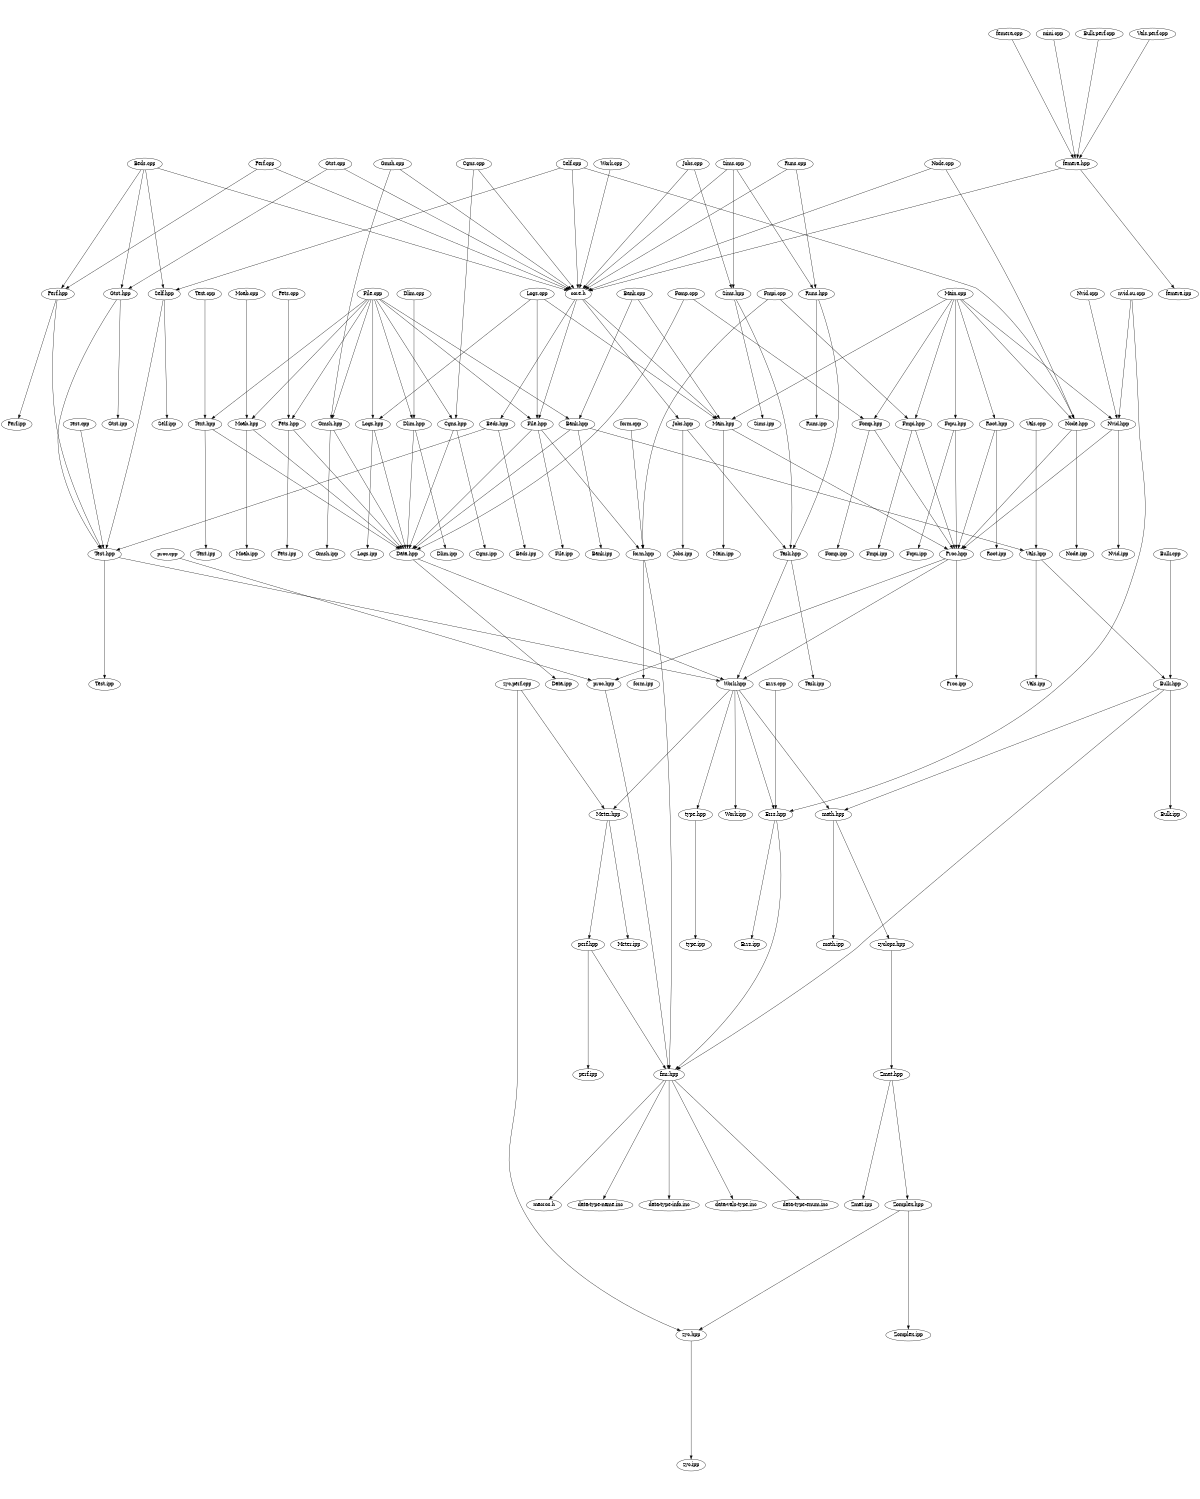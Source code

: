 digraph "source tree" {
    overlap=scale;
    size="8,10";
    ratio="fill";
    fontsize="16";
    fontname="Helvetica";
	clusterrank="local";
	"Logs.cpp" -> "Logs.hpp"
	"Self.cpp" -> "Self.hpp"
	"Fcpu.hpp" -> "Fcpu.ipp"
	"Main.cpp" -> "Fmpi.hpp"
	"Perf.hpp" -> "Test.hpp"
	"Jobs.hpp" -> "Task.hpp"
	"Jobs.cpp" -> "Sims.hpp"
	"Bank.hpp" -> "Data.hpp"
	"File.cpp" -> "File.hpp"
	"fmr.hpp" -> "data-type-info.inc"
	"core.h" -> "Main.hpp"
	"Logs.cpp" -> "Main.hpp"
	"Nvid.hpp" -> "Proc.hpp"
	"form.hpp" -> "fmr.hpp"
	"Fomp.hpp" -> "Proc.hpp"
	"femera.cpp" -> "femera.hpp"
	"Logs.hpp" -> "Data.hpp"
	"Bank.cpp" -> "Main.hpp"
	"fmr.hpp" -> "data-vals-type.inc"
	"Gmsh.hpp" -> "Gmsh.ipp"
	"Fmpi.hpp" -> "Proc.hpp"
	"Beds.cpp" -> "Gtst.hpp"
	"Work.hpp" -> "Errs.hpp"
	"Gmsh.cpp" -> "Gmsh.hpp"
	"zyc.perf.cpp" -> "Meter.hpp"
	"math.hpp" -> "zyclops.hpp"
	"perf.hpp" -> "perf.ipp"
	"proc.hpp" -> "fmr.hpp"
	"Proc.hpp" -> "Proc.ipp"
	"Logs.hpp" -> "Logs.ipp"
	"File.cpp" -> "Bank.hpp"
	"Vals.hpp" -> "Vals.ipp"
	"Node.cpp" -> "core.h"
	"Data.hpp" -> "Data.ipp"
	"core.h" -> "Jobs.hpp"
	"Fomp.hpp" -> "Fomp.ipp"
	"File.hpp" -> "form.hpp"
	"Bank.hpp" -> "Vals.hpp"
	"File.cpp" -> "Logs.hpp"
	"Bank.cpp" -> "Bank.hpp"
	"Text.hpp" -> "Text.ipp"
	"Root.hpp" -> "Root.ipp"
	"Fmpi.hpp" -> "Fmpi.ipp"
	"mini.cpp" -> "femera.hpp"
	"math.hpp" -> "math.ipp"
	"fmr.hpp" -> "data-type-enum.inc"
	"Moab.hpp" -> "Data.hpp"
	"Task.hpp" -> "Task.ipp"
	"Self.cpp" -> "Node.hpp"
	"Work.hpp" -> "math.hpp"
	"Work.hpp" -> "Work.ipp"
	"Gtst.hpp" -> "Test.hpp"
	"Bulk.perf.cpp" -> "femera.hpp"
	"Zmat.hpp" -> "Zmat.ipp"
	"Moab.hpp" -> "Moab.ipp"
	"Node.hpp" -> "Proc.hpp"
	"Nvid.cpp" -> "Nvid.hpp"
	"Runs.hpp" -> "Task.hpp"
	"fmr.hpp" -> "macros.h"
	"Beds.hpp" -> "Beds.ipp"
	"Errs.cpp" -> "Errs.hpp"
	"Task.hpp" -> "Work.hpp"
	"Vals.perf.cpp" -> "femera.hpp"
	"Sims.cpp" -> "Sims.hpp"
	"Logs.cpp" -> "File.hpp"
	"Main.hpp" -> "Proc.hpp"
	"Gtst.cpp" -> "core.h"
	"Gtst.cpp" -> "Gtst.hpp"
	"Self.cpp" -> "core.h"
	"Pets.hpp" -> "Data.hpp"
	"Zmat.hpp" -> "Zomplex.hpp"
	"Work.hpp" -> "type.hpp"
	"femera.hpp" -> "femera.ipp"
	"Main.cpp" -> "Nvid.hpp"
	"Cgns.hpp" -> "Cgns.ipp"
	"zyclops.hpp" -> "Zmat.hpp"
	"Zomplex.hpp" -> "zyc.hpp"
	"nvid.cu.cpp" -> "Nvid.hpp"
	"Bulk.cpp" -> "Bulk.hpp"
	"File.cpp" -> "Dlim.hpp"
	"Beds.cpp" -> "core.h"
	"Perf.hpp" -> "Perf.ipp"
	"zyc.perf.cpp" -> "zyc.hpp"
	"Jobs.cpp" -> "core.h"
	"Dlim.hpp" -> "Dlim.ipp"
	"Fcpu.hpp" -> "Proc.hpp"
	"Sims.cpp" -> "core.h"
	"Beds.cpp" -> "Perf.hpp"
	"Fmpi.cpp" -> "Fmpi.hpp"
	"File.cpp" -> "Cgns.hpp"
	"File.cpp" -> "Text.hpp"
	"fmr.hpp" -> "data-type-name.inc"
	"Bank.hpp" -> "Bank.ipp"
	"Sims.hpp" -> "Task.hpp"
	"Perf.cpp" -> "core.h"
	"Main.cpp" -> "Root.hpp"
	"Errs.hpp" -> "Errs.ipp"
	"perf.hpp" -> "fmr.hpp"
	"nvid.cu.cpp" -> "Errs.hpp"
	"Sims.cpp" -> "Runs.hpp"
	"Node.hpp" -> "Node.ipp"
	"Cgns.cpp" -> "Cgns.hpp"
	"Work.hpp" -> "Meter.hpp"
	"femera.hpp" -> "core.h"
	"core.h" -> "File.hpp"
	"Bulk.hpp" -> "math.hpp"
	"Zomplex.hpp" -> "Zomplex.ipp"
	"Root.hpp" -> "Proc.hpp"
	"Runs.cpp" -> "Runs.hpp"
	"Test.hpp" -> "Work.hpp"
	"Moab.cpp" -> "Moab.hpp"
	"Cgns.cpp" -> "core.h"
	"proc.cpp" -> "proc.hpp"
	"Main.cpp" -> "Node.hpp"
	"Fomp.cpp" -> "Fomp.hpp"
	"zyc.hpp" -> "zyc.ipp"
	"Node.cpp" -> "Node.hpp"
	"Text.cpp" -> "Text.hpp"
	"Beds.hpp" -> "Test.hpp"
	"Text.hpp" -> "Data.hpp"
	"type.hpp" -> "type.ipp"
	"Self.hpp" -> "Test.hpp"
	"Gtst.hpp" -> "Gtst.ipp"
	"Pets.hpp" -> "Pets.ipp"
	"Data.hpp" -> "Work.hpp"
	"Main.cpp" -> "Fomp.hpp"
	"Perf.cpp" -> "Perf.hpp"
	"Work.cpp" -> "core.h"
	"Runs.hpp" -> "Runs.ipp"
	"Main.hpp" -> "Main.ipp"
	"Main.cpp" -> "Main.hpp"
	"File.hpp" -> "Data.hpp"
	"Vals.cpp" -> "Vals.hpp"
	"Pets.cpp" -> "Pets.hpp"
	"File.hpp" -> "File.ipp"
	"Nvid.hpp" -> "Nvid.ipp"
	"Gmsh.hpp" -> "Data.hpp"
	"Test.hpp" -> "Test.ipp"
	"Jobs.hpp" -> "Jobs.ipp"
	"Bulk.hpp" -> "Bulk.ipp"
	"Meter.hpp" -> "Meter.ipp"
	"Proc.hpp" -> "proc.hpp"
	"Dlim.cpp" -> "Dlim.hpp"
	"File.cpp" -> "Gmsh.hpp"
	"Dlim.hpp" -> "Data.hpp"
	"Main.cpp" -> "Fcpu.hpp"
	"Fmpi.cpp" -> "form.hpp"
	"Vals.hpp" -> "Bulk.hpp"
	"Runs.cpp" -> "core.h"
	"File.cpp" -> "Pets.hpp"
	"Meter.hpp" -> "perf.hpp"
	"Bulk.hpp" -> "fmr.hpp"
	"Test.cpp" -> "Test.hpp"
	"form.cpp" -> "form.hpp"
	"Self.hpp" -> "Self.ipp"
	"Errs.hpp" -> "fmr.hpp"
	"File.cpp" -> "Moab.hpp"
	"form.hpp" -> "form.ipp"
	"Sims.hpp" -> "Sims.ipp"
	"Fomp.cpp" -> "Data.hpp"
	"Gmsh.cpp" -> "core.h"
	"core.h" -> "Beds.hpp"
	"Beds.cpp" -> "Self.hpp"
	"Cgns.hpp" -> "Data.hpp"
	"Proc.hpp" -> "Work.hpp"
}
